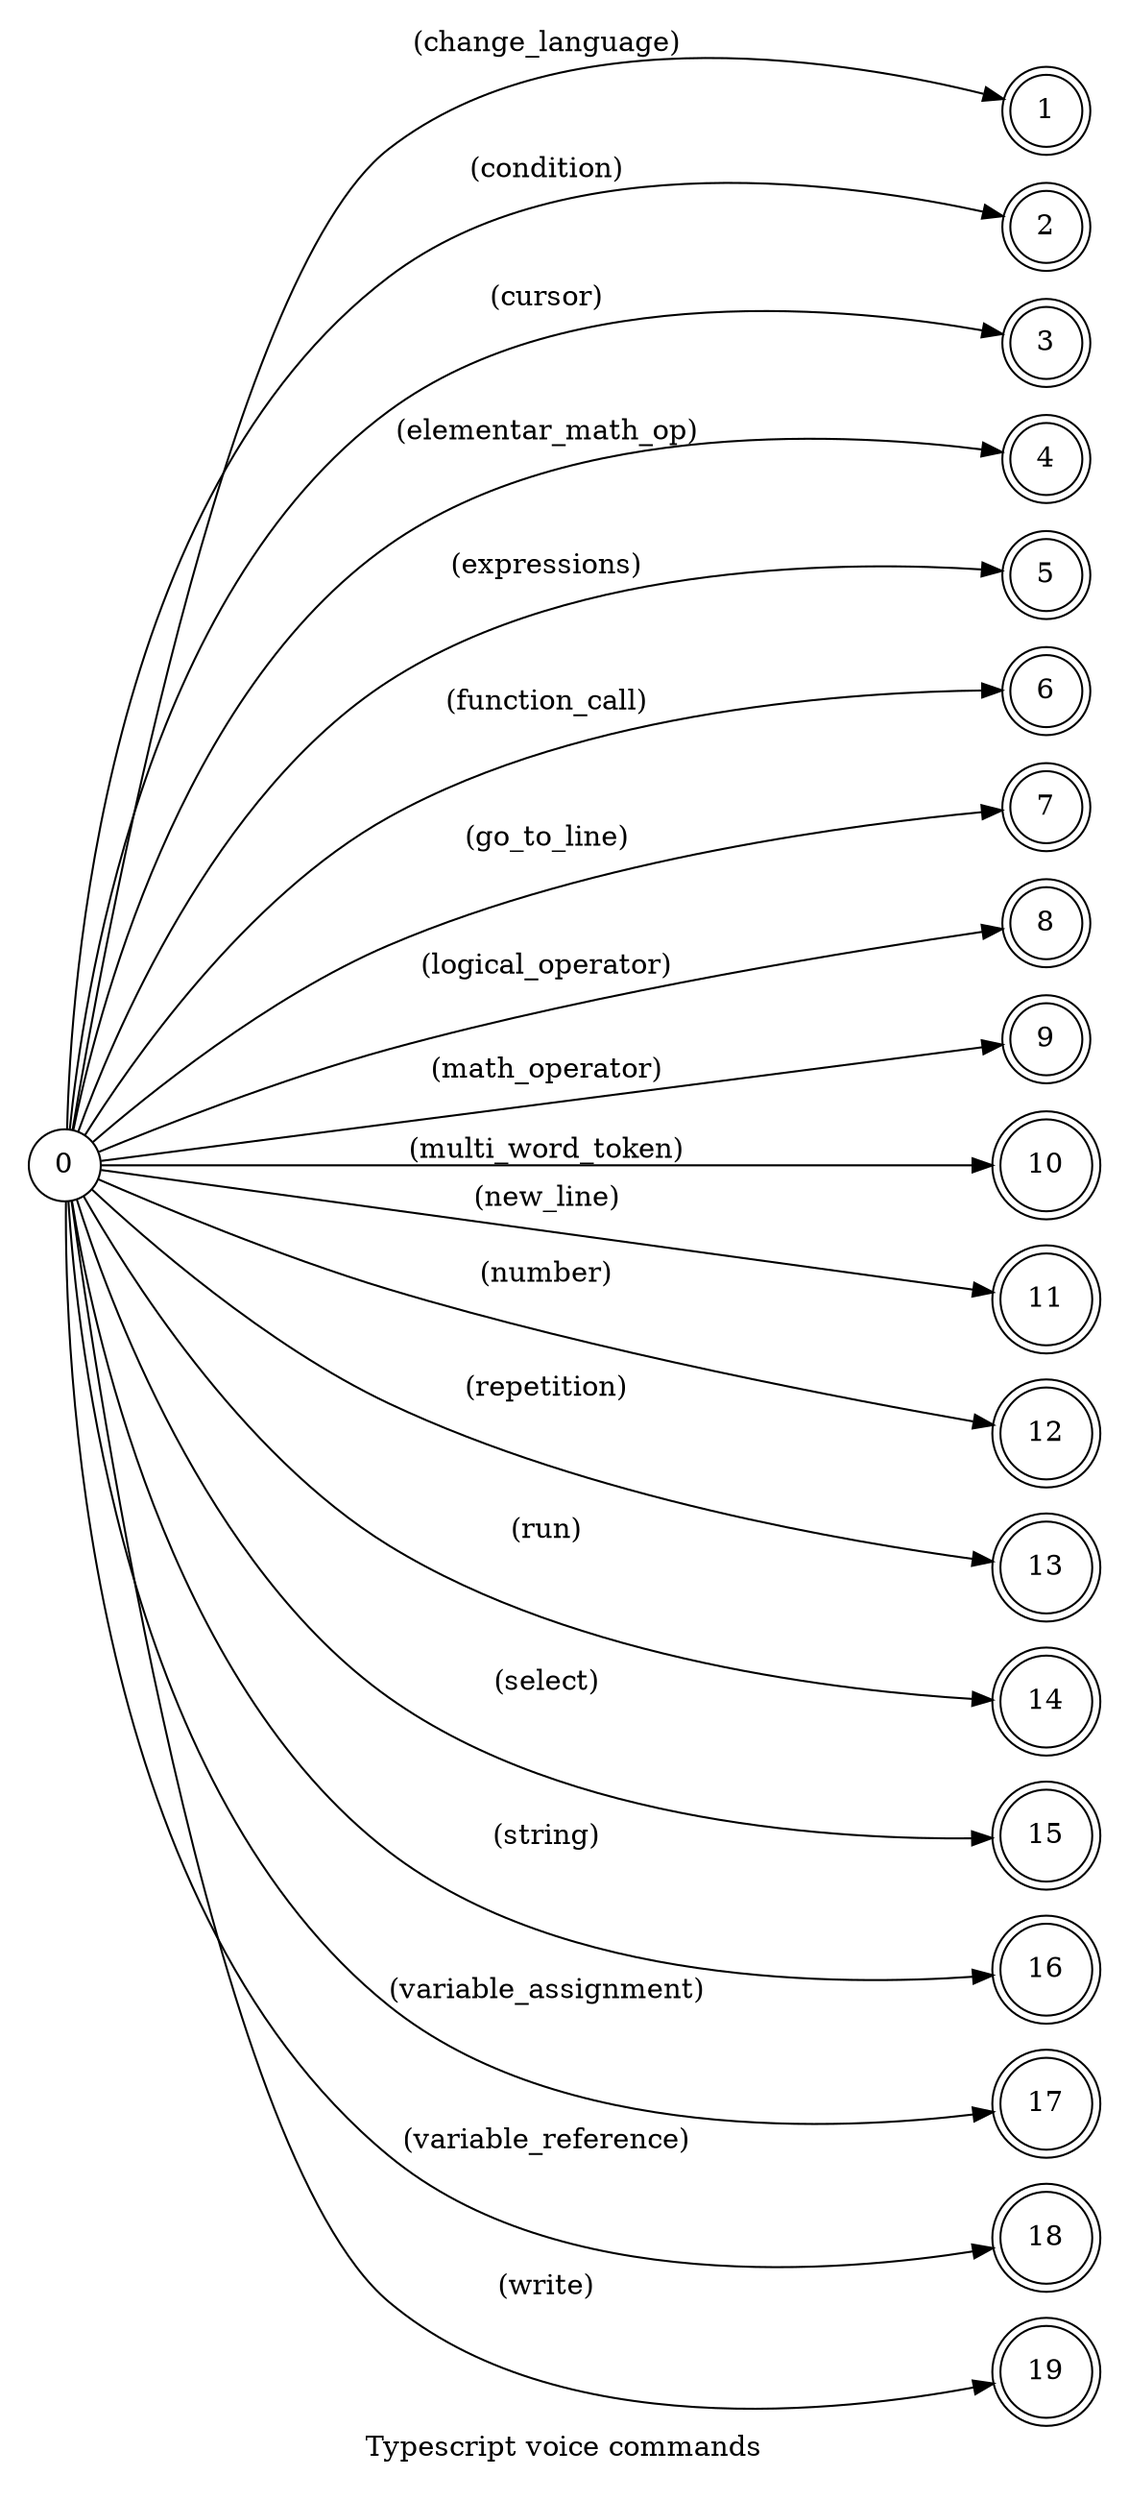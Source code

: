 digraph TypeScript {
    id="typescript";
    label="Typescript voice commands";
    lang="en-US";
    langName="English";
    pad="0.2";
    rankdir=LR;
    nodesep="0.2";
    ranksep="4";
    node[shape=circle]; 0;
    node[shape=doublecircle];

    // START GENERATED
    0 -> 1 [label="(change_language)"];
    0 -> 2 [label="(condition)"];
    0 -> 3 [label="(cursor)"];
    0 -> 4 [label="(elementar_math_op)"];
    0 -> 5 [label="(expressions)"];
    0 -> 6 [label="(function_call)"];
    0 -> 7 [label="(go_to_line)"];
    0 -> 8 [label="(logical_operator)"];
    0 -> 9 [label="(math_operator)"];
    0 -> 10 [label="(multi_word_token)"];
    0 -> 11 [label="(new_line)"];
    0 -> 12 [label="(number)"];
    0 -> 13 [label="(repetition)"];
    0 -> 14 [label="(run)"];
    0 -> 15 [label="(select)"];
    0 -> 16 [label="(string)"];
    0 -> 17 [label="(variable_assignment)"];
    0 -> 18 [label="(variable_reference)"];
    0 -> 19 [label="(write)"];
    // END GENERATED

    title="Typescript voice commands";
    desc="Collection of voice commands of the typescript language";
}